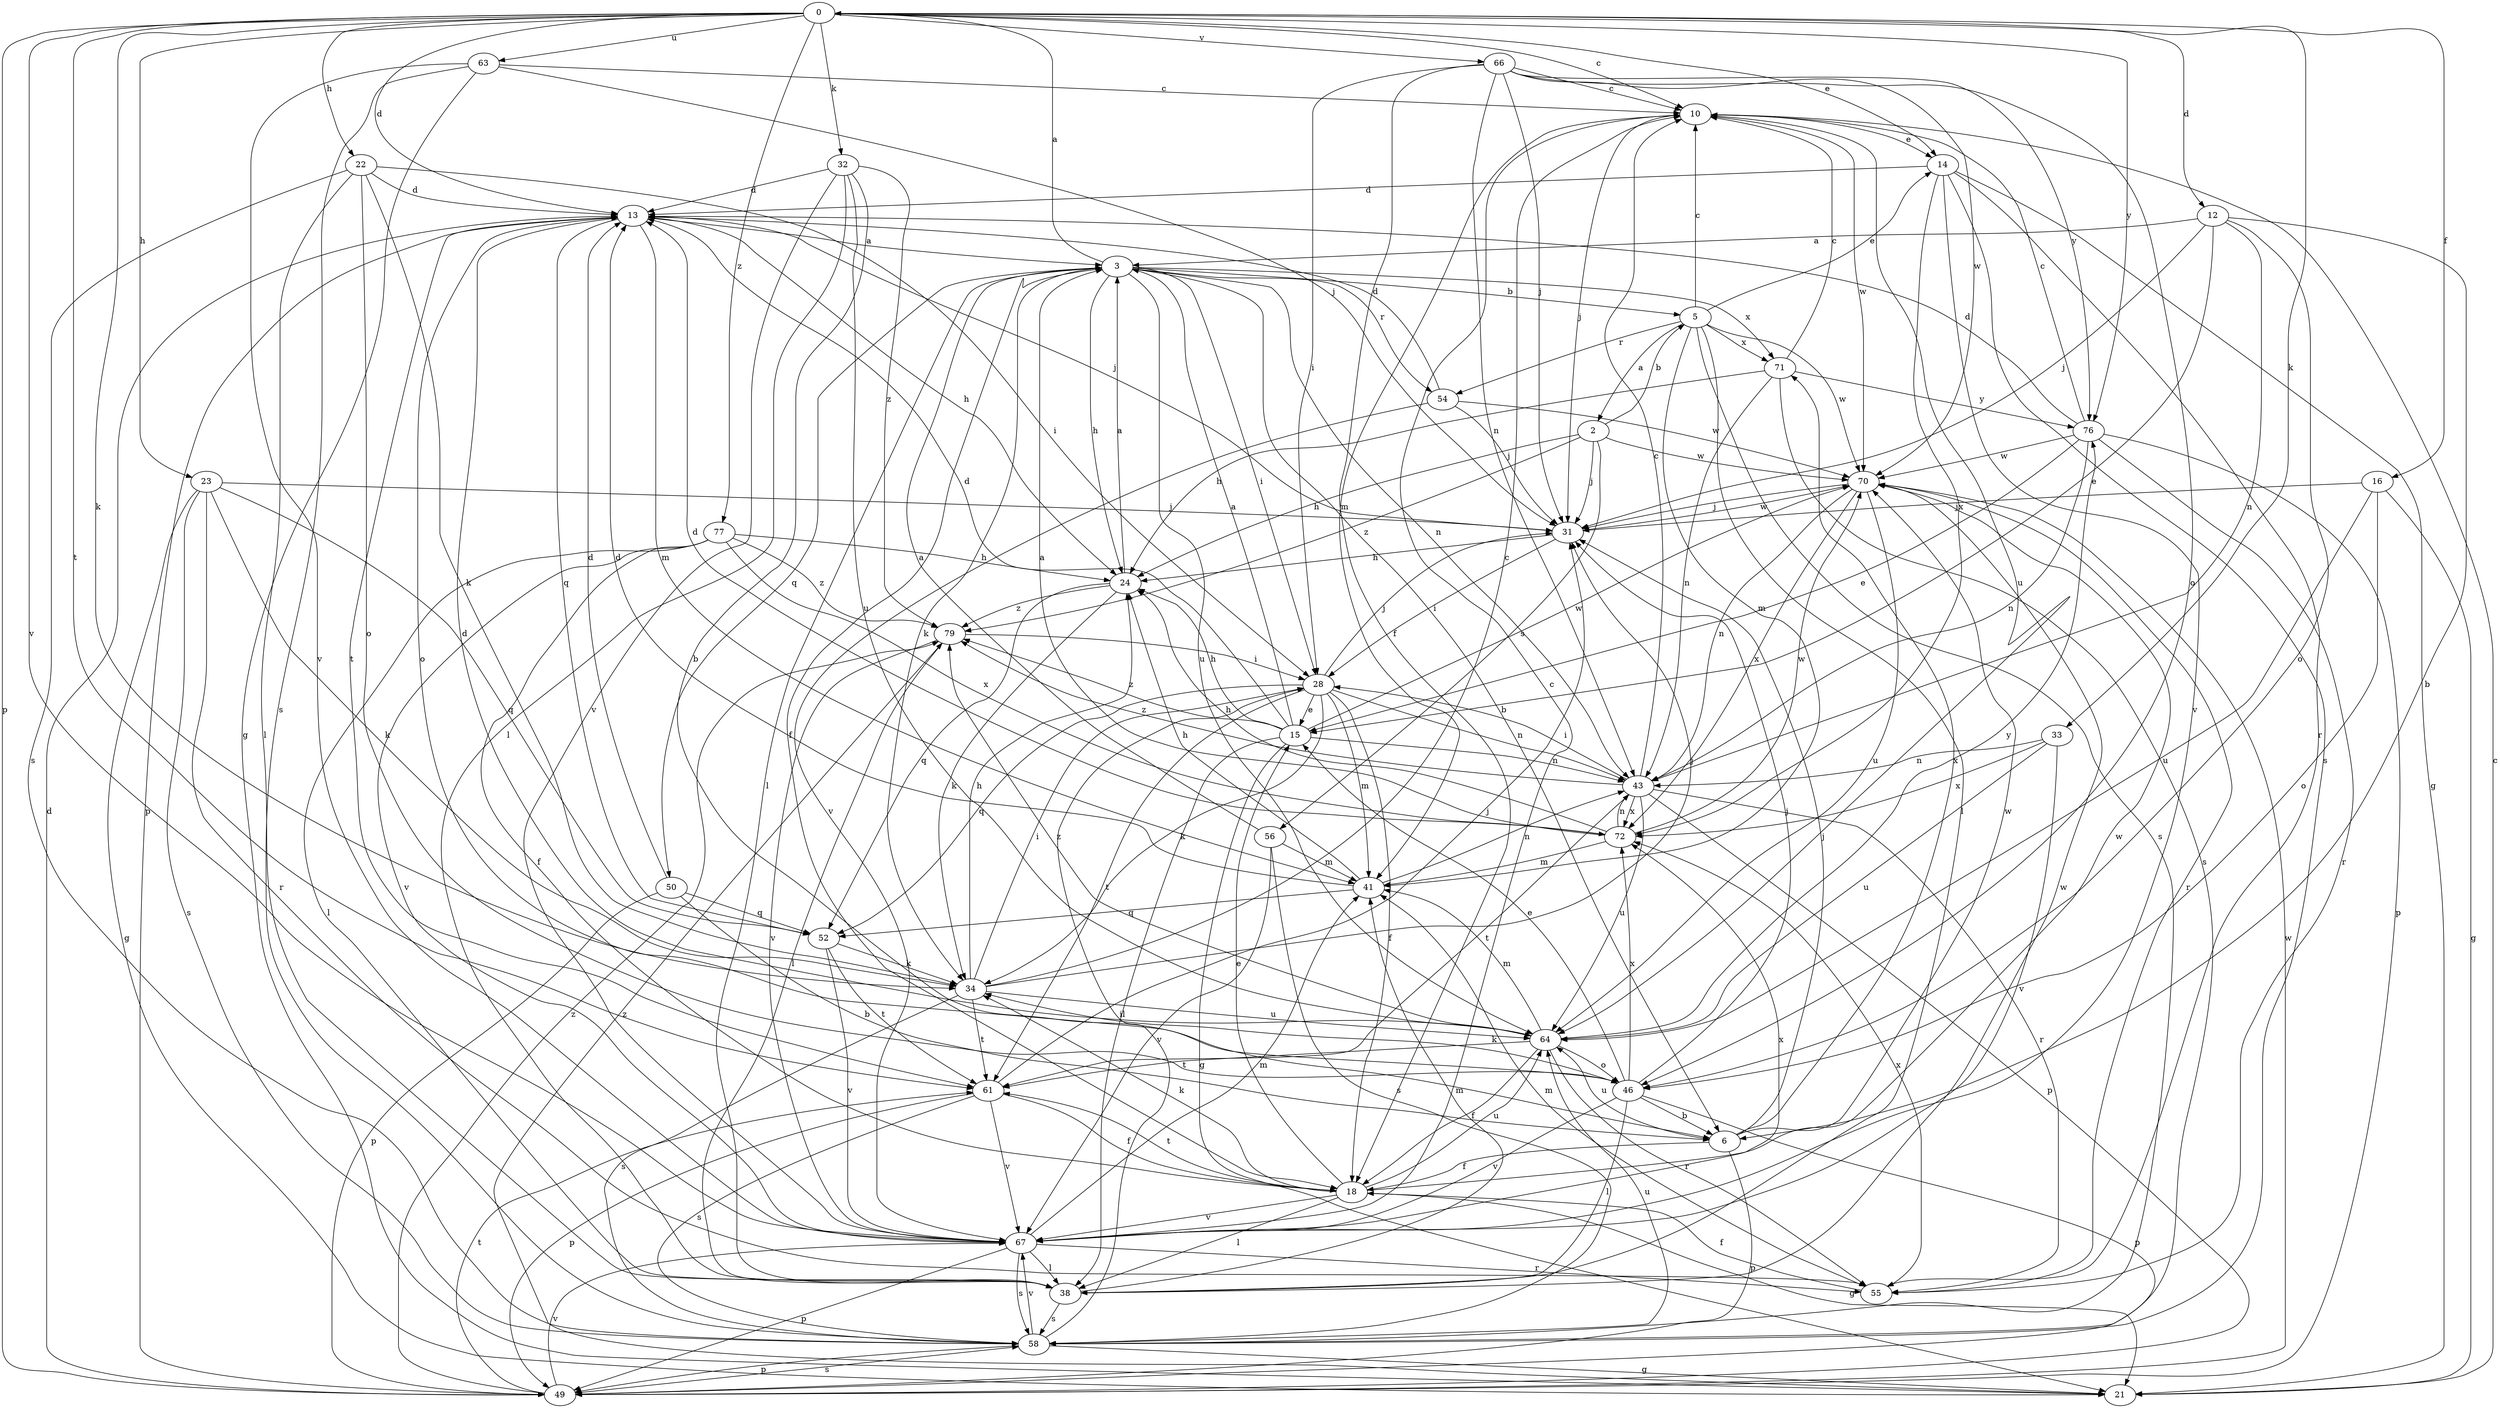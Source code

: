 strict digraph  {
0;
2;
3;
5;
6;
10;
12;
13;
14;
15;
16;
18;
21;
22;
23;
24;
28;
31;
32;
33;
34;
38;
41;
43;
46;
49;
50;
52;
54;
55;
56;
58;
61;
63;
64;
66;
67;
70;
71;
72;
76;
77;
79;
0 -> 10  [label=c];
0 -> 12  [label=d];
0 -> 13  [label=d];
0 -> 14  [label=e];
0 -> 16  [label=f];
0 -> 22  [label=h];
0 -> 23  [label=h];
0 -> 32  [label=k];
0 -> 33  [label=k];
0 -> 34  [label=k];
0 -> 49  [label=p];
0 -> 61  [label=t];
0 -> 63  [label=u];
0 -> 66  [label=v];
0 -> 67  [label=v];
0 -> 76  [label=y];
0 -> 77  [label=z];
2 -> 5  [label=b];
2 -> 24  [label=h];
2 -> 31  [label=j];
2 -> 56  [label=s];
2 -> 70  [label=w];
2 -> 79  [label=z];
3 -> 0  [label=a];
3 -> 5  [label=b];
3 -> 6  [label=b];
3 -> 18  [label=f];
3 -> 24  [label=h];
3 -> 28  [label=i];
3 -> 34  [label=k];
3 -> 38  [label=l];
3 -> 43  [label=n];
3 -> 50  [label=q];
3 -> 54  [label=r];
3 -> 64  [label=u];
3 -> 71  [label=x];
5 -> 2  [label=a];
5 -> 10  [label=c];
5 -> 14  [label=e];
5 -> 38  [label=l];
5 -> 41  [label=m];
5 -> 54  [label=r];
5 -> 58  [label=s];
5 -> 70  [label=w];
5 -> 71  [label=x];
6 -> 18  [label=f];
6 -> 31  [label=j];
6 -> 49  [label=p];
6 -> 64  [label=u];
6 -> 70  [label=w];
6 -> 71  [label=x];
10 -> 14  [label=e];
10 -> 31  [label=j];
10 -> 41  [label=m];
10 -> 64  [label=u];
10 -> 70  [label=w];
12 -> 3  [label=a];
12 -> 6  [label=b];
12 -> 15  [label=e];
12 -> 31  [label=j];
12 -> 43  [label=n];
12 -> 46  [label=o];
13 -> 3  [label=a];
13 -> 24  [label=h];
13 -> 31  [label=j];
13 -> 41  [label=m];
13 -> 46  [label=o];
13 -> 49  [label=p];
13 -> 52  [label=q];
13 -> 61  [label=t];
14 -> 13  [label=d];
14 -> 21  [label=g];
14 -> 55  [label=r];
14 -> 58  [label=s];
14 -> 67  [label=v];
14 -> 72  [label=x];
15 -> 3  [label=a];
15 -> 13  [label=d];
15 -> 21  [label=g];
15 -> 24  [label=h];
15 -> 38  [label=l];
15 -> 43  [label=n];
15 -> 70  [label=w];
15 -> 79  [label=z];
16 -> 21  [label=g];
16 -> 31  [label=j];
16 -> 46  [label=o];
16 -> 64  [label=u];
18 -> 15  [label=e];
18 -> 21  [label=g];
18 -> 34  [label=k];
18 -> 38  [label=l];
18 -> 61  [label=t];
18 -> 64  [label=u];
18 -> 67  [label=v];
18 -> 70  [label=w];
21 -> 10  [label=c];
21 -> 79  [label=z];
22 -> 13  [label=d];
22 -> 28  [label=i];
22 -> 34  [label=k];
22 -> 38  [label=l];
22 -> 46  [label=o];
22 -> 58  [label=s];
23 -> 21  [label=g];
23 -> 31  [label=j];
23 -> 34  [label=k];
23 -> 52  [label=q];
23 -> 55  [label=r];
23 -> 58  [label=s];
24 -> 3  [label=a];
24 -> 34  [label=k];
24 -> 52  [label=q];
24 -> 79  [label=z];
28 -> 15  [label=e];
28 -> 18  [label=f];
28 -> 31  [label=j];
28 -> 34  [label=k];
28 -> 41  [label=m];
28 -> 43  [label=n];
28 -> 52  [label=q];
28 -> 61  [label=t];
31 -> 24  [label=h];
31 -> 28  [label=i];
31 -> 70  [label=w];
32 -> 6  [label=b];
32 -> 13  [label=d];
32 -> 38  [label=l];
32 -> 64  [label=u];
32 -> 67  [label=v];
32 -> 79  [label=z];
33 -> 43  [label=n];
33 -> 64  [label=u];
33 -> 67  [label=v];
33 -> 72  [label=x];
34 -> 10  [label=c];
34 -> 24  [label=h];
34 -> 28  [label=i];
34 -> 31  [label=j];
34 -> 58  [label=s];
34 -> 61  [label=t];
34 -> 64  [label=u];
38 -> 41  [label=m];
38 -> 58  [label=s];
38 -> 70  [label=w];
41 -> 13  [label=d];
41 -> 24  [label=h];
41 -> 43  [label=n];
41 -> 52  [label=q];
43 -> 10  [label=c];
43 -> 28  [label=i];
43 -> 49  [label=p];
43 -> 55  [label=r];
43 -> 61  [label=t];
43 -> 64  [label=u];
43 -> 72  [label=x];
43 -> 79  [label=z];
46 -> 6  [label=b];
46 -> 15  [label=e];
46 -> 31  [label=j];
46 -> 34  [label=k];
46 -> 38  [label=l];
46 -> 49  [label=p];
46 -> 67  [label=v];
46 -> 72  [label=x];
49 -> 13  [label=d];
49 -> 58  [label=s];
49 -> 61  [label=t];
49 -> 67  [label=v];
49 -> 70  [label=w];
49 -> 79  [label=z];
50 -> 6  [label=b];
50 -> 13  [label=d];
50 -> 49  [label=p];
50 -> 52  [label=q];
52 -> 34  [label=k];
52 -> 61  [label=t];
52 -> 67  [label=v];
54 -> 13  [label=d];
54 -> 31  [label=j];
54 -> 67  [label=v];
54 -> 70  [label=w];
55 -> 18  [label=f];
55 -> 41  [label=m];
55 -> 72  [label=x];
56 -> 3  [label=a];
56 -> 41  [label=m];
56 -> 58  [label=s];
56 -> 67  [label=v];
58 -> 21  [label=g];
58 -> 28  [label=i];
58 -> 49  [label=p];
58 -> 64  [label=u];
58 -> 67  [label=v];
61 -> 18  [label=f];
61 -> 31  [label=j];
61 -> 49  [label=p];
61 -> 58  [label=s];
61 -> 67  [label=v];
63 -> 10  [label=c];
63 -> 21  [label=g];
63 -> 31  [label=j];
63 -> 58  [label=s];
63 -> 67  [label=v];
64 -> 13  [label=d];
64 -> 18  [label=f];
64 -> 41  [label=m];
64 -> 46  [label=o];
64 -> 55  [label=r];
64 -> 61  [label=t];
64 -> 76  [label=y];
64 -> 79  [label=z];
66 -> 10  [label=c];
66 -> 18  [label=f];
66 -> 28  [label=i];
66 -> 31  [label=j];
66 -> 43  [label=n];
66 -> 46  [label=o];
66 -> 70  [label=w];
66 -> 76  [label=y];
67 -> 10  [label=c];
67 -> 38  [label=l];
67 -> 41  [label=m];
67 -> 49  [label=p];
67 -> 55  [label=r];
67 -> 58  [label=s];
67 -> 72  [label=x];
70 -> 31  [label=j];
70 -> 43  [label=n];
70 -> 55  [label=r];
70 -> 64  [label=u];
70 -> 72  [label=x];
71 -> 10  [label=c];
71 -> 24  [label=h];
71 -> 43  [label=n];
71 -> 58  [label=s];
71 -> 76  [label=y];
72 -> 3  [label=a];
72 -> 13  [label=d];
72 -> 24  [label=h];
72 -> 41  [label=m];
72 -> 43  [label=n];
72 -> 70  [label=w];
76 -> 10  [label=c];
76 -> 13  [label=d];
76 -> 15  [label=e];
76 -> 43  [label=n];
76 -> 49  [label=p];
76 -> 55  [label=r];
76 -> 70  [label=w];
77 -> 18  [label=f];
77 -> 24  [label=h];
77 -> 38  [label=l];
77 -> 67  [label=v];
77 -> 72  [label=x];
77 -> 79  [label=z];
79 -> 28  [label=i];
79 -> 38  [label=l];
79 -> 67  [label=v];
}
